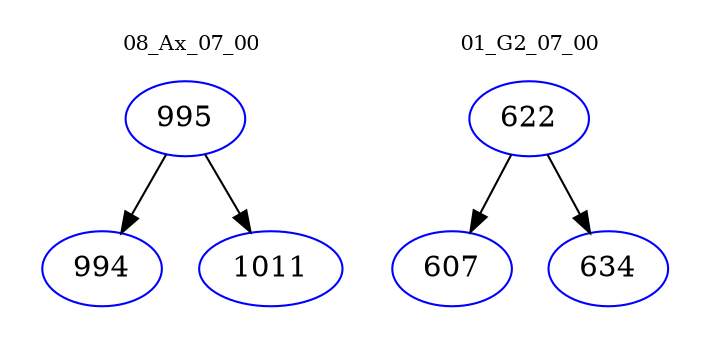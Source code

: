 digraph{
subgraph cluster_0 {
color = white
label = "08_Ax_07_00";
fontsize=10;
T0_995 [label="995", color="blue"]
T0_995 -> T0_994 [color="black"]
T0_994 [label="994", color="blue"]
T0_995 -> T0_1011 [color="black"]
T0_1011 [label="1011", color="blue"]
}
subgraph cluster_1 {
color = white
label = "01_G2_07_00";
fontsize=10;
T1_622 [label="622", color="blue"]
T1_622 -> T1_607 [color="black"]
T1_607 [label="607", color="blue"]
T1_622 -> T1_634 [color="black"]
T1_634 [label="634", color="blue"]
}
}
